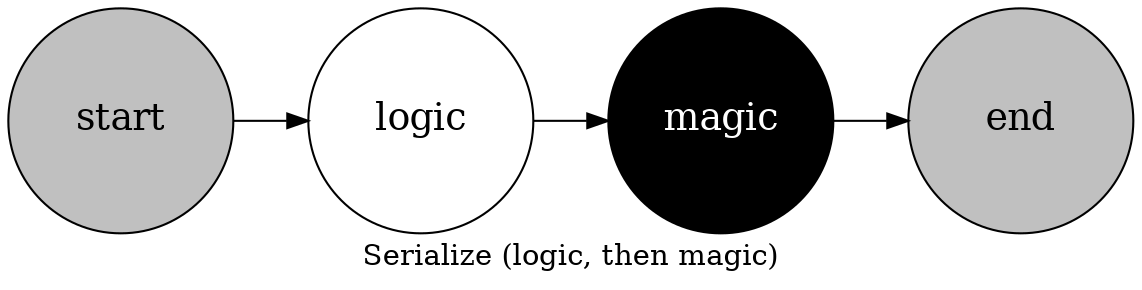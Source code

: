 digraph G {
    rankdir=LR;
    bgcolor=white;
    node [style=filled, shape="circle", fillcolor="gray", fixedsize=true, height=1.5, width=1.5, fontsize=18];
    node [ label="end" ]end;
    node [ fillcolor="black",label="magic", fontcolor="white" ]magic;
    node [ fillcolor="white", label="logic", fontcolor="black" ]logic;
    node [ fillcolor="gray",label="start", fontcolor="black" ]start;
    start -> logic;
    logic -> magic;
    magic -> end;
    label = "Serialize (logic, then magic)";
}
